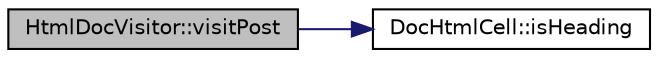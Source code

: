 digraph "HtmlDocVisitor::visitPost"
{
 // LATEX_PDF_SIZE
  edge [fontname="Helvetica",fontsize="10",labelfontname="Helvetica",labelfontsize="10"];
  node [fontname="Helvetica",fontsize="10",shape=record];
  rankdir="LR";
  Node1 [label="HtmlDocVisitor::visitPost",height=0.2,width=0.4,color="black", fillcolor="grey75", style="filled", fontcolor="black",tooltip=" "];
  Node1 -> Node2 [color="midnightblue",fontsize="10",style="solid",fontname="Helvetica"];
  Node2 [label="DocHtmlCell::isHeading",height=0.2,width=0.4,color="black", fillcolor="white", style="filled",URL="$classDocHtmlCell.html#ace62c55c933434c4f451847fede71851",tooltip=" "];
}
